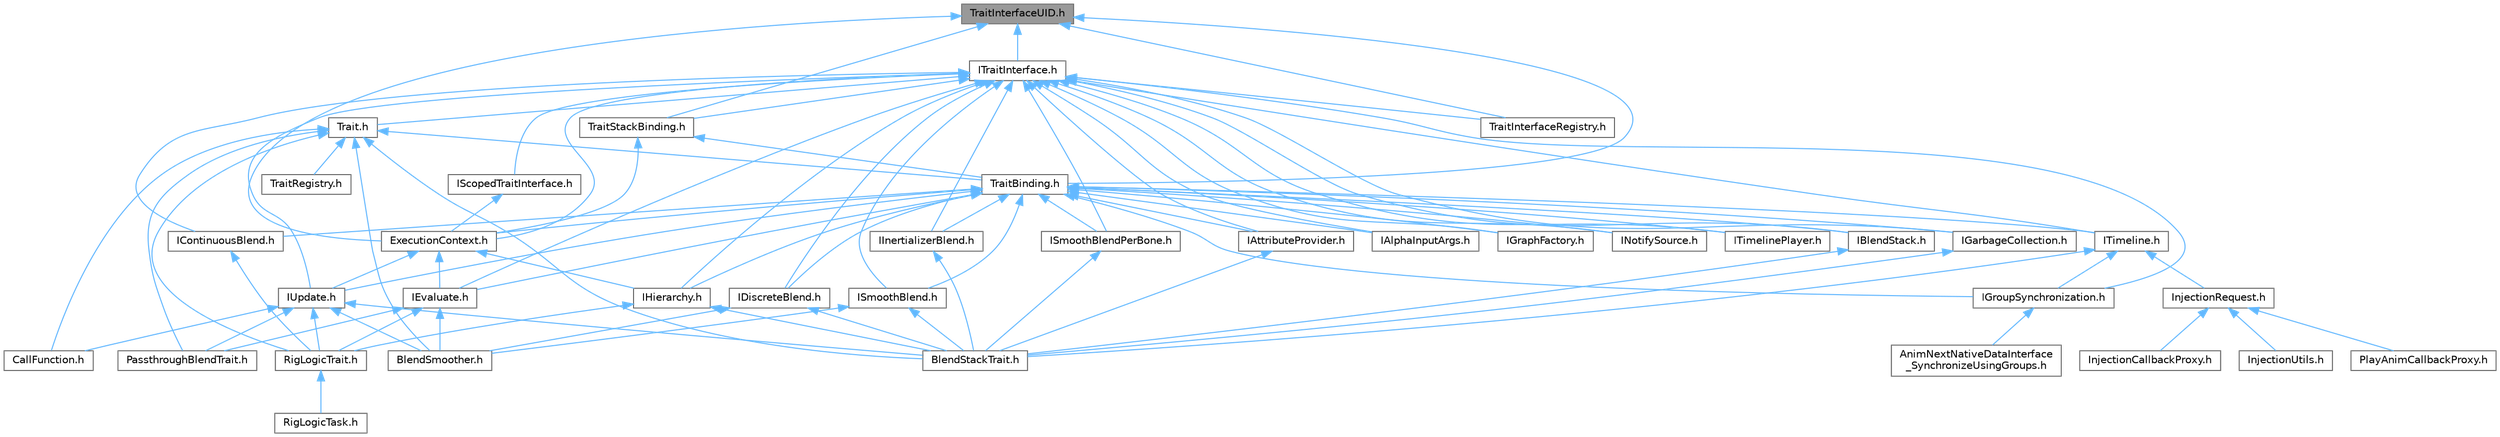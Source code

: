 digraph "TraitInterfaceUID.h"
{
 // INTERACTIVE_SVG=YES
 // LATEX_PDF_SIZE
  bgcolor="transparent";
  edge [fontname=Helvetica,fontsize=10,labelfontname=Helvetica,labelfontsize=10];
  node [fontname=Helvetica,fontsize=10,shape=box,height=0.2,width=0.4];
  Node1 [id="Node000001",label="TraitInterfaceUID.h",height=0.2,width=0.4,color="gray40", fillcolor="grey60", style="filled", fontcolor="black",tooltip=" "];
  Node1 -> Node2 [id="edge1_Node000001_Node000002",dir="back",color="steelblue1",style="solid",tooltip=" "];
  Node2 [id="Node000002",label="ExecutionContext.h",height=0.2,width=0.4,color="grey40", fillcolor="white", style="filled",URL="$d2/da1/ExecutionContext_8h.html",tooltip=" "];
  Node2 -> Node3 [id="edge2_Node000002_Node000003",dir="back",color="steelblue1",style="solid",tooltip=" "];
  Node3 [id="Node000003",label="IEvaluate.h",height=0.2,width=0.4,color="grey40", fillcolor="white", style="filled",URL="$d8/d35/IEvaluate_8h.html",tooltip=" "];
  Node3 -> Node4 [id="edge3_Node000003_Node000004",dir="back",color="steelblue1",style="solid",tooltip=" "];
  Node4 [id="Node000004",label="BlendSmoother.h",height=0.2,width=0.4,color="grey40", fillcolor="white", style="filled",URL="$d8/d3e/BlendSmoother_8h.html",tooltip=" "];
  Node3 -> Node5 [id="edge4_Node000003_Node000005",dir="back",color="steelblue1",style="solid",tooltip=" "];
  Node5 [id="Node000005",label="PassthroughBlendTrait.h",height=0.2,width=0.4,color="grey40", fillcolor="white", style="filled",URL="$d7/d0b/PassthroughBlendTrait_8h.html",tooltip=" "];
  Node3 -> Node6 [id="edge5_Node000003_Node000006",dir="back",color="steelblue1",style="solid",tooltip=" "];
  Node6 [id="Node000006",label="RigLogicTrait.h",height=0.2,width=0.4,color="grey40", fillcolor="white", style="filled",URL="$d7/dfd/RigLogicTrait_8h.html",tooltip=" "];
  Node6 -> Node7 [id="edge6_Node000006_Node000007",dir="back",color="steelblue1",style="solid",tooltip=" "];
  Node7 [id="Node000007",label="RigLogicTask.h",height=0.2,width=0.4,color="grey40", fillcolor="white", style="filled",URL="$dd/de7/RigLogicTask_8h.html",tooltip=" "];
  Node2 -> Node8 [id="edge7_Node000002_Node000008",dir="back",color="steelblue1",style="solid",tooltip=" "];
  Node8 [id="Node000008",label="IHierarchy.h",height=0.2,width=0.4,color="grey40", fillcolor="white", style="filled",URL="$d6/d76/IHierarchy_8h.html",tooltip=" "];
  Node8 -> Node9 [id="edge8_Node000008_Node000009",dir="back",color="steelblue1",style="solid",tooltip=" "];
  Node9 [id="Node000009",label="BlendStackTrait.h",height=0.2,width=0.4,color="grey40", fillcolor="white", style="filled",URL="$dd/dc9/BlendStackTrait_8h.html",tooltip=" "];
  Node8 -> Node6 [id="edge9_Node000008_Node000006",dir="back",color="steelblue1",style="solid",tooltip=" "];
  Node2 -> Node10 [id="edge10_Node000002_Node000010",dir="back",color="steelblue1",style="solid",tooltip=" "];
  Node10 [id="Node000010",label="IUpdate.h",height=0.2,width=0.4,color="grey40", fillcolor="white", style="filled",URL="$d9/d18/IUpdate_8h.html",tooltip=" "];
  Node10 -> Node4 [id="edge11_Node000010_Node000004",dir="back",color="steelblue1",style="solid",tooltip=" "];
  Node10 -> Node9 [id="edge12_Node000010_Node000009",dir="back",color="steelblue1",style="solid",tooltip=" "];
  Node10 -> Node11 [id="edge13_Node000010_Node000011",dir="back",color="steelblue1",style="solid",tooltip=" "];
  Node11 [id="Node000011",label="CallFunction.h",height=0.2,width=0.4,color="grey40", fillcolor="white", style="filled",URL="$d0/dcd/CallFunction_8h.html",tooltip=" "];
  Node10 -> Node5 [id="edge14_Node000010_Node000005",dir="back",color="steelblue1",style="solid",tooltip=" "];
  Node10 -> Node6 [id="edge15_Node000010_Node000006",dir="back",color="steelblue1",style="solid",tooltip=" "];
  Node1 -> Node12 [id="edge16_Node000001_Node000012",dir="back",color="steelblue1",style="solid",tooltip=" "];
  Node12 [id="Node000012",label="ITraitInterface.h",height=0.2,width=0.4,color="grey40", fillcolor="white", style="filled",URL="$d8/d6e/ITraitInterface_8h.html",tooltip=" "];
  Node12 -> Node2 [id="edge17_Node000012_Node000002",dir="back",color="steelblue1",style="solid",tooltip=" "];
  Node12 -> Node13 [id="edge18_Node000012_Node000013",dir="back",color="steelblue1",style="solid",tooltip=" "];
  Node13 [id="Node000013",label="IAlphaInputArgs.h",height=0.2,width=0.4,color="grey40", fillcolor="white", style="filled",URL="$d2/d7e/IAlphaInputArgs_8h.html",tooltip=" "];
  Node12 -> Node14 [id="edge19_Node000012_Node000014",dir="back",color="steelblue1",style="solid",tooltip=" "];
  Node14 [id="Node000014",label="IAttributeProvider.h",height=0.2,width=0.4,color="grey40", fillcolor="white", style="filled",URL="$dc/d22/IAttributeProvider_8h.html",tooltip=" "];
  Node14 -> Node9 [id="edge20_Node000014_Node000009",dir="back",color="steelblue1",style="solid",tooltip=" "];
  Node12 -> Node15 [id="edge21_Node000012_Node000015",dir="back",color="steelblue1",style="solid",tooltip=" "];
  Node15 [id="Node000015",label="IBlendStack.h",height=0.2,width=0.4,color="grey40", fillcolor="white", style="filled",URL="$df/d73/IBlendStack_8h.html",tooltip=" "];
  Node15 -> Node9 [id="edge22_Node000015_Node000009",dir="back",color="steelblue1",style="solid",tooltip=" "];
  Node12 -> Node16 [id="edge23_Node000012_Node000016",dir="back",color="steelblue1",style="solid",tooltip=" "];
  Node16 [id="Node000016",label="IContinuousBlend.h",height=0.2,width=0.4,color="grey40", fillcolor="white", style="filled",URL="$d6/d01/IContinuousBlend_8h.html",tooltip=" "];
  Node16 -> Node6 [id="edge24_Node000016_Node000006",dir="back",color="steelblue1",style="solid",tooltip=" "];
  Node12 -> Node17 [id="edge25_Node000012_Node000017",dir="back",color="steelblue1",style="solid",tooltip=" "];
  Node17 [id="Node000017",label="IDiscreteBlend.h",height=0.2,width=0.4,color="grey40", fillcolor="white", style="filled",URL="$d0/d07/IDiscreteBlend_8h.html",tooltip=" "];
  Node17 -> Node4 [id="edge26_Node000017_Node000004",dir="back",color="steelblue1",style="solid",tooltip=" "];
  Node17 -> Node9 [id="edge27_Node000017_Node000009",dir="back",color="steelblue1",style="solid",tooltip=" "];
  Node12 -> Node3 [id="edge28_Node000012_Node000003",dir="back",color="steelblue1",style="solid",tooltip=" "];
  Node12 -> Node18 [id="edge29_Node000012_Node000018",dir="back",color="steelblue1",style="solid",tooltip=" "];
  Node18 [id="Node000018",label="IGarbageCollection.h",height=0.2,width=0.4,color="grey40", fillcolor="white", style="filled",URL="$d9/d53/IGarbageCollection_8h.html",tooltip=" "];
  Node18 -> Node9 [id="edge30_Node000018_Node000009",dir="back",color="steelblue1",style="solid",tooltip=" "];
  Node12 -> Node19 [id="edge31_Node000012_Node000019",dir="back",color="steelblue1",style="solid",tooltip=" "];
  Node19 [id="Node000019",label="IGraphFactory.h",height=0.2,width=0.4,color="grey40", fillcolor="white", style="filled",URL="$d0/d51/IGraphFactory_8h.html",tooltip=" "];
  Node12 -> Node20 [id="edge32_Node000012_Node000020",dir="back",color="steelblue1",style="solid",tooltip=" "];
  Node20 [id="Node000020",label="IGroupSynchronization.h",height=0.2,width=0.4,color="grey40", fillcolor="white", style="filled",URL="$d0/dea/IGroupSynchronization_8h.html",tooltip=" "];
  Node20 -> Node21 [id="edge33_Node000020_Node000021",dir="back",color="steelblue1",style="solid",tooltip=" "];
  Node21 [id="Node000021",label="AnimNextNativeDataInterface\l_SynchronizeUsingGroups.h",height=0.2,width=0.4,color="grey40", fillcolor="white", style="filled",URL="$dd/d68/AnimNextNativeDataInterface__SynchronizeUsingGroups_8h.html",tooltip=" "];
  Node12 -> Node8 [id="edge34_Node000012_Node000008",dir="back",color="steelblue1",style="solid",tooltip=" "];
  Node12 -> Node22 [id="edge35_Node000012_Node000022",dir="back",color="steelblue1",style="solid",tooltip=" "];
  Node22 [id="Node000022",label="IInertializerBlend.h",height=0.2,width=0.4,color="grey40", fillcolor="white", style="filled",URL="$dc/d79/IInertializerBlend_8h.html",tooltip=" "];
  Node22 -> Node9 [id="edge36_Node000022_Node000009",dir="back",color="steelblue1",style="solid",tooltip=" "];
  Node12 -> Node23 [id="edge37_Node000012_Node000023",dir="back",color="steelblue1",style="solid",tooltip=" "];
  Node23 [id="Node000023",label="INotifySource.h",height=0.2,width=0.4,color="grey40", fillcolor="white", style="filled",URL="$d2/ddd/INotifySource_8h.html",tooltip=" "];
  Node12 -> Node24 [id="edge38_Node000012_Node000024",dir="back",color="steelblue1",style="solid",tooltip=" "];
  Node24 [id="Node000024",label="IScopedTraitInterface.h",height=0.2,width=0.4,color="grey40", fillcolor="white", style="filled",URL="$d8/db8/IScopedTraitInterface_8h.html",tooltip=" "];
  Node24 -> Node2 [id="edge39_Node000024_Node000002",dir="back",color="steelblue1",style="solid",tooltip=" "];
  Node12 -> Node25 [id="edge40_Node000012_Node000025",dir="back",color="steelblue1",style="solid",tooltip=" "];
  Node25 [id="Node000025",label="ISmoothBlend.h",height=0.2,width=0.4,color="grey40", fillcolor="white", style="filled",URL="$dd/d8f/ISmoothBlend_8h.html",tooltip=" "];
  Node25 -> Node4 [id="edge41_Node000025_Node000004",dir="back",color="steelblue1",style="solid",tooltip=" "];
  Node25 -> Node9 [id="edge42_Node000025_Node000009",dir="back",color="steelblue1",style="solid",tooltip=" "];
  Node12 -> Node26 [id="edge43_Node000012_Node000026",dir="back",color="steelblue1",style="solid",tooltip=" "];
  Node26 [id="Node000026",label="ISmoothBlendPerBone.h",height=0.2,width=0.4,color="grey40", fillcolor="white", style="filled",URL="$dc/dca/ISmoothBlendPerBone_8h.html",tooltip=" "];
  Node26 -> Node9 [id="edge44_Node000026_Node000009",dir="back",color="steelblue1",style="solid",tooltip=" "];
  Node12 -> Node27 [id="edge45_Node000012_Node000027",dir="back",color="steelblue1",style="solid",tooltip=" "];
  Node27 [id="Node000027",label="ITimeline.h",height=0.2,width=0.4,color="grey40", fillcolor="white", style="filled",URL="$d9/d1c/ITimeline_8h.html",tooltip=" "];
  Node27 -> Node9 [id="edge46_Node000027_Node000009",dir="back",color="steelblue1",style="solid",tooltip=" "];
  Node27 -> Node20 [id="edge47_Node000027_Node000020",dir="back",color="steelblue1",style="solid",tooltip=" "];
  Node27 -> Node28 [id="edge48_Node000027_Node000028",dir="back",color="steelblue1",style="solid",tooltip=" "];
  Node28 [id="Node000028",label="InjectionRequest.h",height=0.2,width=0.4,color="grey40", fillcolor="white", style="filled",URL="$df/d85/InjectionRequest_8h.html",tooltip=" "];
  Node28 -> Node29 [id="edge49_Node000028_Node000029",dir="back",color="steelblue1",style="solid",tooltip=" "];
  Node29 [id="Node000029",label="InjectionCallbackProxy.h",height=0.2,width=0.4,color="grey40", fillcolor="white", style="filled",URL="$d2/df7/InjectionCallbackProxy_8h.html",tooltip=" "];
  Node28 -> Node30 [id="edge50_Node000028_Node000030",dir="back",color="steelblue1",style="solid",tooltip=" "];
  Node30 [id="Node000030",label="InjectionUtils.h",height=0.2,width=0.4,color="grey40", fillcolor="white", style="filled",URL="$de/dca/InjectionUtils_8h.html",tooltip=" "];
  Node28 -> Node31 [id="edge51_Node000028_Node000031",dir="back",color="steelblue1",style="solid",tooltip=" "];
  Node31 [id="Node000031",label="PlayAnimCallbackProxy.h",height=0.2,width=0.4,color="grey40", fillcolor="white", style="filled",URL="$d9/dd0/PlayAnimCallbackProxy_8h.html",tooltip=" "];
  Node12 -> Node32 [id="edge52_Node000012_Node000032",dir="back",color="steelblue1",style="solid",tooltip=" "];
  Node32 [id="Node000032",label="ITimelinePlayer.h",height=0.2,width=0.4,color="grey40", fillcolor="white", style="filled",URL="$d5/dd9/ITimelinePlayer_8h.html",tooltip=" "];
  Node12 -> Node10 [id="edge53_Node000012_Node000010",dir="back",color="steelblue1",style="solid",tooltip=" "];
  Node12 -> Node33 [id="edge54_Node000012_Node000033",dir="back",color="steelblue1",style="solid",tooltip=" "];
  Node33 [id="Node000033",label="Trait.h",height=0.2,width=0.4,color="grey40", fillcolor="white", style="filled",URL="$db/d1e/Trait_8h.html",tooltip=" "];
  Node33 -> Node4 [id="edge55_Node000033_Node000004",dir="back",color="steelblue1",style="solid",tooltip=" "];
  Node33 -> Node9 [id="edge56_Node000033_Node000009",dir="back",color="steelblue1",style="solid",tooltip=" "];
  Node33 -> Node11 [id="edge57_Node000033_Node000011",dir="back",color="steelblue1",style="solid",tooltip=" "];
  Node33 -> Node5 [id="edge58_Node000033_Node000005",dir="back",color="steelblue1",style="solid",tooltip=" "];
  Node33 -> Node6 [id="edge59_Node000033_Node000006",dir="back",color="steelblue1",style="solid",tooltip=" "];
  Node33 -> Node34 [id="edge60_Node000033_Node000034",dir="back",color="steelblue1",style="solid",tooltip=" "];
  Node34 [id="Node000034",label="TraitBinding.h",height=0.2,width=0.4,color="grey40", fillcolor="white", style="filled",URL="$d7/de2/TraitBinding_8h.html",tooltip=" "];
  Node34 -> Node2 [id="edge61_Node000034_Node000002",dir="back",color="steelblue1",style="solid",tooltip=" "];
  Node34 -> Node13 [id="edge62_Node000034_Node000013",dir="back",color="steelblue1",style="solid",tooltip=" "];
  Node34 -> Node14 [id="edge63_Node000034_Node000014",dir="back",color="steelblue1",style="solid",tooltip=" "];
  Node34 -> Node15 [id="edge64_Node000034_Node000015",dir="back",color="steelblue1",style="solid",tooltip=" "];
  Node34 -> Node16 [id="edge65_Node000034_Node000016",dir="back",color="steelblue1",style="solid",tooltip=" "];
  Node34 -> Node17 [id="edge66_Node000034_Node000017",dir="back",color="steelblue1",style="solid",tooltip=" "];
  Node34 -> Node3 [id="edge67_Node000034_Node000003",dir="back",color="steelblue1",style="solid",tooltip=" "];
  Node34 -> Node18 [id="edge68_Node000034_Node000018",dir="back",color="steelblue1",style="solid",tooltip=" "];
  Node34 -> Node19 [id="edge69_Node000034_Node000019",dir="back",color="steelblue1",style="solid",tooltip=" "];
  Node34 -> Node20 [id="edge70_Node000034_Node000020",dir="back",color="steelblue1",style="solid",tooltip=" "];
  Node34 -> Node8 [id="edge71_Node000034_Node000008",dir="back",color="steelblue1",style="solid",tooltip=" "];
  Node34 -> Node22 [id="edge72_Node000034_Node000022",dir="back",color="steelblue1",style="solid",tooltip=" "];
  Node34 -> Node23 [id="edge73_Node000034_Node000023",dir="back",color="steelblue1",style="solid",tooltip=" "];
  Node34 -> Node25 [id="edge74_Node000034_Node000025",dir="back",color="steelblue1",style="solid",tooltip=" "];
  Node34 -> Node26 [id="edge75_Node000034_Node000026",dir="back",color="steelblue1",style="solid",tooltip=" "];
  Node34 -> Node27 [id="edge76_Node000034_Node000027",dir="back",color="steelblue1",style="solid",tooltip=" "];
  Node34 -> Node32 [id="edge77_Node000034_Node000032",dir="back",color="steelblue1",style="solid",tooltip=" "];
  Node34 -> Node10 [id="edge78_Node000034_Node000010",dir="back",color="steelblue1",style="solid",tooltip=" "];
  Node33 -> Node35 [id="edge79_Node000033_Node000035",dir="back",color="steelblue1",style="solid",tooltip=" "];
  Node35 [id="Node000035",label="TraitRegistry.h",height=0.2,width=0.4,color="grey40", fillcolor="white", style="filled",URL="$d7/d82/TraitRegistry_8h.html",tooltip=" "];
  Node12 -> Node36 [id="edge80_Node000012_Node000036",dir="back",color="steelblue1",style="solid",tooltip=" "];
  Node36 [id="Node000036",label="TraitInterfaceRegistry.h",height=0.2,width=0.4,color="grey40", fillcolor="white", style="filled",URL="$d5/d66/TraitInterfaceRegistry_8h.html",tooltip=" "];
  Node12 -> Node37 [id="edge81_Node000012_Node000037",dir="back",color="steelblue1",style="solid",tooltip=" "];
  Node37 [id="Node000037",label="TraitStackBinding.h",height=0.2,width=0.4,color="grey40", fillcolor="white", style="filled",URL="$df/d2b/TraitStackBinding_8h.html",tooltip=" "];
  Node37 -> Node2 [id="edge82_Node000037_Node000002",dir="back",color="steelblue1",style="solid",tooltip=" "];
  Node37 -> Node34 [id="edge83_Node000037_Node000034",dir="back",color="steelblue1",style="solid",tooltip=" "];
  Node1 -> Node34 [id="edge84_Node000001_Node000034",dir="back",color="steelblue1",style="solid",tooltip=" "];
  Node1 -> Node36 [id="edge85_Node000001_Node000036",dir="back",color="steelblue1",style="solid",tooltip=" "];
  Node1 -> Node37 [id="edge86_Node000001_Node000037",dir="back",color="steelblue1",style="solid",tooltip=" "];
}
